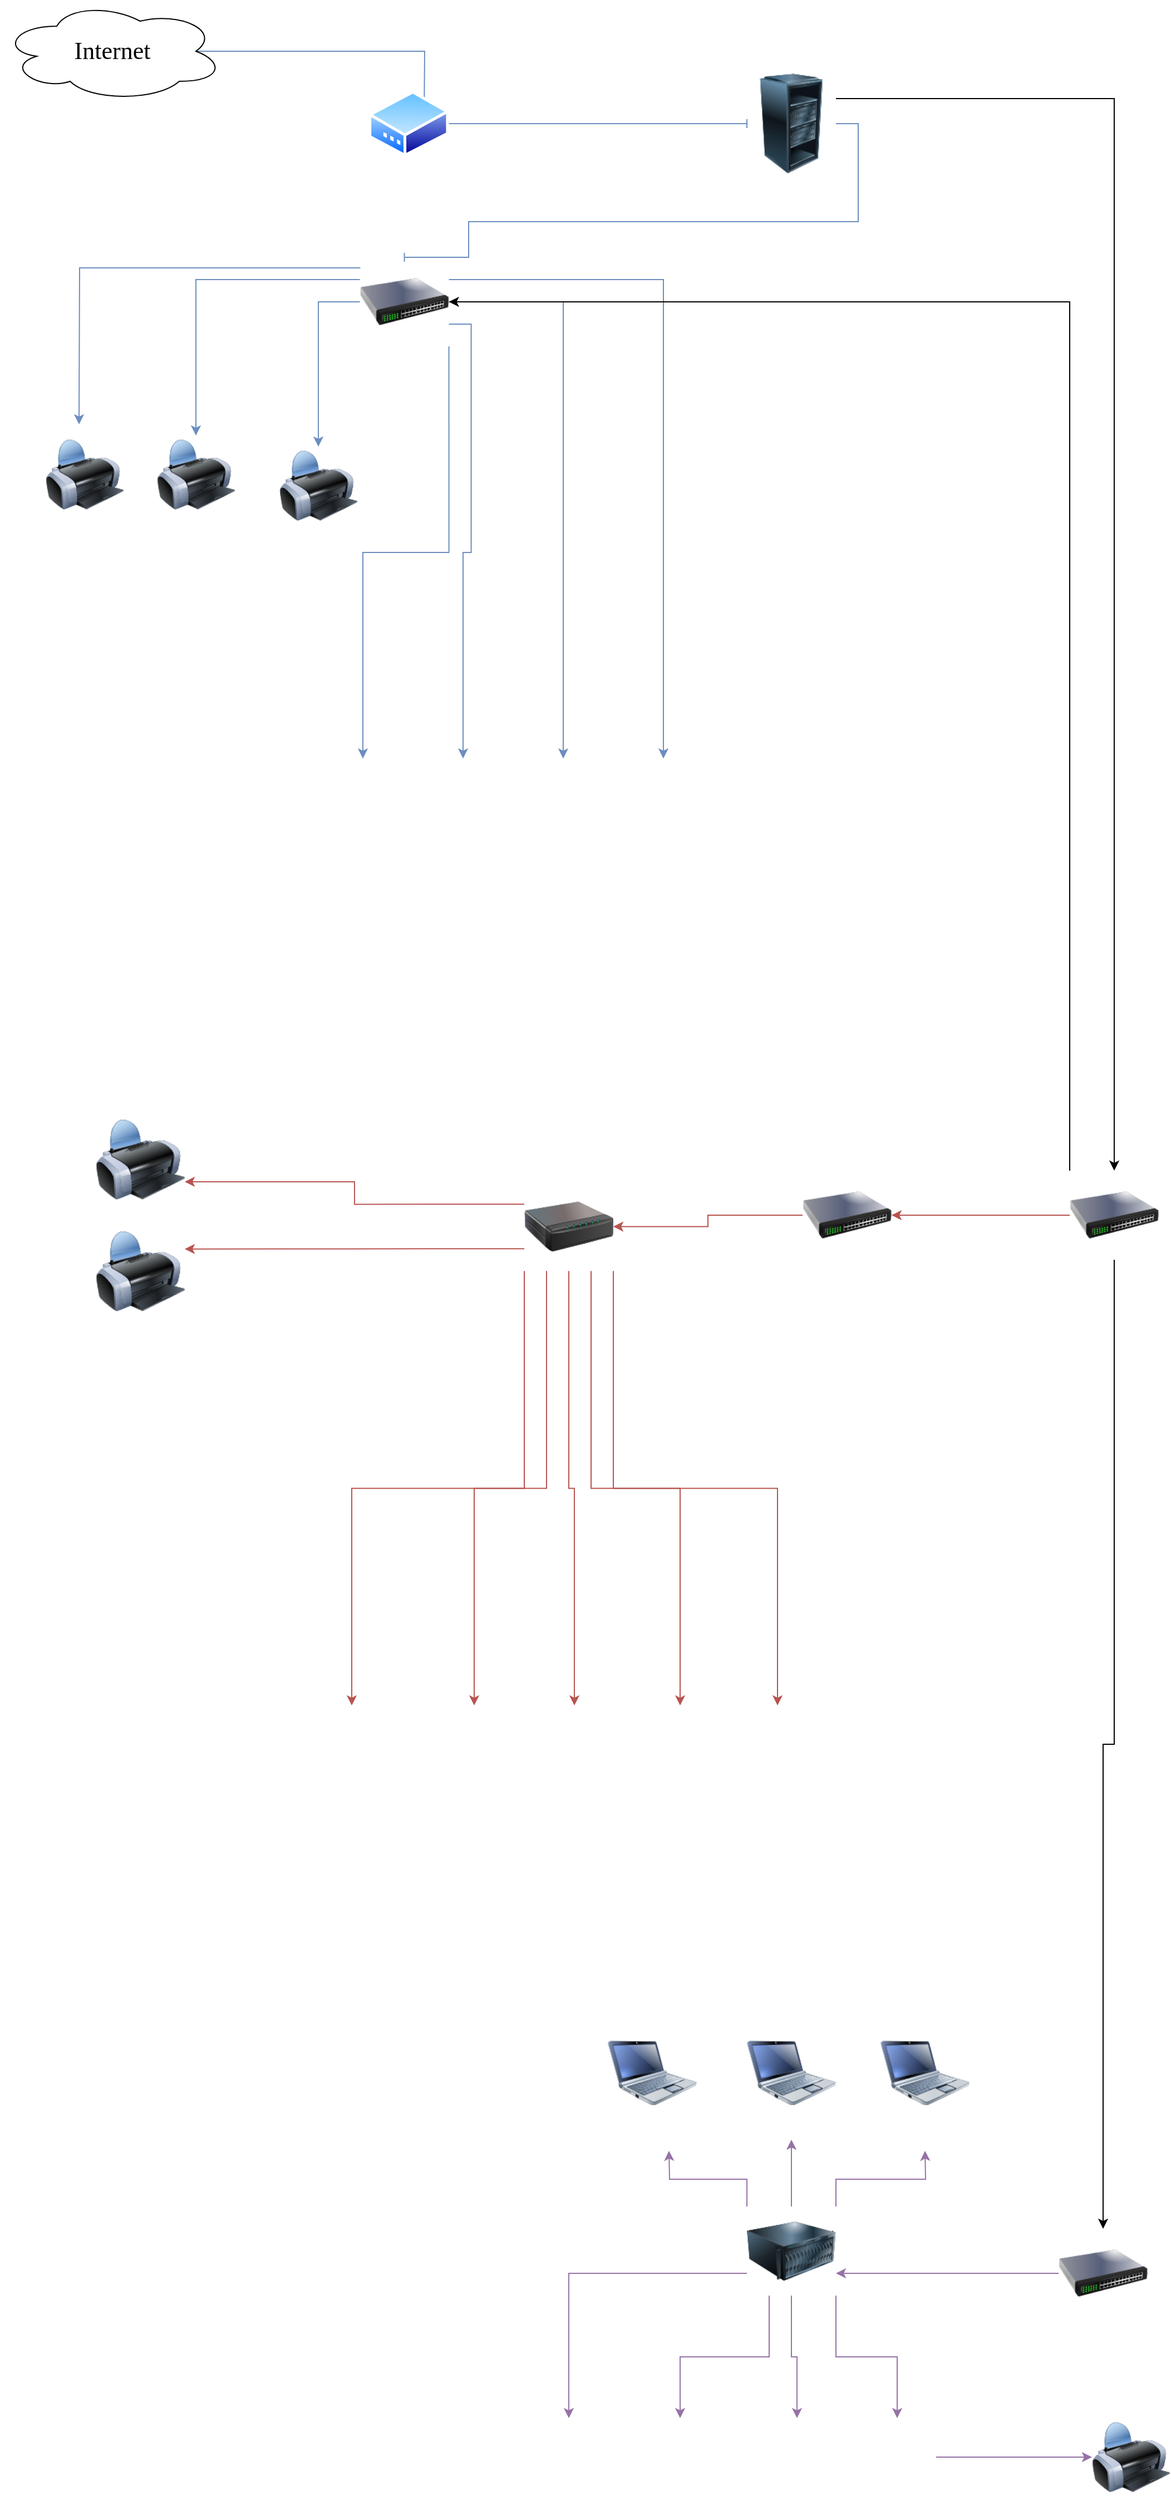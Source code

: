 <mxfile version="23.1.7" type="device">
  <diagram id="wVERiQO9pAQlOKN3dyWn" name="Página-1">
    <mxGraphModel dx="1400" dy="753" grid="1" gridSize="10" guides="1" tooltips="1" connect="1" arrows="1" fold="1" page="1" pageScale="1" pageWidth="1169" pageHeight="827" math="0" shadow="0">
      <root>
        <mxCell id="0" />
        <mxCell id="1" parent="0" />
        <mxCell id="Sfp3jzlEu73U9fcvL78k-5" style="edgeStyle=orthogonalEdgeStyle;rounded=0;orthogonalLoop=1;jettySize=auto;html=1;exitX=0.875;exitY=0.5;exitDx=0;exitDy=0;exitPerimeter=0;endArrow=baseDash;endFill=0;fillColor=#dae8fc;strokeColor=#6c8ebf;" parent="1" source="Sfp3jzlEu73U9fcvL78k-1" edge="1">
          <mxGeometry relative="1" as="geometry">
            <mxPoint x="380" y="110" as="targetPoint" />
          </mxGeometry>
        </mxCell>
        <mxCell id="Sfp3jzlEu73U9fcvL78k-1" value="&lt;font style=&quot;font-size: 22px;&quot; face=&quot;Verdana&quot;&gt;Internet&lt;/font&gt;" style="ellipse;shape=cloud;whiteSpace=wrap;html=1;fillColor=none;" parent="1" vertex="1">
          <mxGeometry width="200" height="90" as="geometry" />
        </mxCell>
        <mxCell id="Sfp3jzlEu73U9fcvL78k-7" style="edgeStyle=orthogonalEdgeStyle;rounded=0;orthogonalLoop=1;jettySize=auto;html=1;endArrow=baseDash;endFill=0;fillColor=#dae8fc;strokeColor=#6c8ebf;" parent="1" source="Sfp3jzlEu73U9fcvL78k-6" target="Sfp3jzlEu73U9fcvL78k-8" edge="1">
          <mxGeometry relative="1" as="geometry">
            <mxPoint x="90" y="260" as="targetPoint" />
          </mxGeometry>
        </mxCell>
        <mxCell id="Sfp3jzlEu73U9fcvL78k-6" value="" style="image;aspect=fixed;perimeter=ellipsePerimeter;html=1;align=center;shadow=0;dashed=0;spacingTop=3;image=img/lib/active_directory/modem.svg;" parent="1" vertex="1">
          <mxGeometry x="330" y="80" width="72.29" height="60" as="geometry" />
        </mxCell>
        <mxCell id="L_c3y3DaQQXybOgKE99d-23" style="edgeStyle=orthogonalEdgeStyle;rounded=0;orthogonalLoop=1;jettySize=auto;html=1;exitX=1;exitY=0.25;exitDx=0;exitDy=0;" edge="1" parent="1" source="Sfp3jzlEu73U9fcvL78k-8" target="L_c3y3DaQQXybOgKE99d-53">
          <mxGeometry relative="1" as="geometry">
            <mxPoint x="990" y="1050" as="targetPoint" />
          </mxGeometry>
        </mxCell>
        <mxCell id="Sfp3jzlEu73U9fcvL78k-8" value="" style="image;html=1;image=img/lib/clip_art/computers/Server_Rack_Partial_128x128.png" parent="1" vertex="1">
          <mxGeometry x="670" y="65" width="80" height="90" as="geometry" />
        </mxCell>
        <mxCell id="Sfp3jzlEu73U9fcvL78k-11" value="" style="edgeStyle=orthogonalEdgeStyle;rounded=0;orthogonalLoop=1;jettySize=auto;html=1;exitX=1;exitY=0.5;exitDx=0;exitDy=0;endArrow=baseDash;endFill=0;fillColor=#dae8fc;strokeColor=#6c8ebf;entryX=0.5;entryY=0;entryDx=0;entryDy=0;" parent="1" source="Sfp3jzlEu73U9fcvL78k-8" target="L_c3y3DaQQXybOgKE99d-54" edge="1">
          <mxGeometry relative="1" as="geometry">
            <mxPoint x="420" y="240" as="targetPoint" />
            <mxPoint x="120" y="205" as="sourcePoint" />
            <Array as="points">
              <mxPoint x="770" y="110" />
              <mxPoint x="770" y="198" />
              <mxPoint x="420" y="198" />
              <mxPoint x="420" y="230" />
            </Array>
          </mxGeometry>
        </mxCell>
        <mxCell id="Sfp3jzlEu73U9fcvL78k-20" style="edgeStyle=orthogonalEdgeStyle;rounded=0;orthogonalLoop=1;jettySize=auto;html=1;exitX=0.005;exitY=0.119;exitDx=0;exitDy=0;fillColor=#dae8fc;strokeColor=#6c8ebf;exitPerimeter=0;" parent="1" source="L_c3y3DaQQXybOgKE99d-54" edge="1">
          <mxGeometry relative="1" as="geometry">
            <mxPoint x="70" y="380" as="targetPoint" />
            <mxPoint x="440" y="320" as="sourcePoint" />
          </mxGeometry>
        </mxCell>
        <mxCell id="Sfp3jzlEu73U9fcvL78k-21" style="edgeStyle=orthogonalEdgeStyle;rounded=0;orthogonalLoop=1;jettySize=auto;html=1;exitX=0;exitY=0.25;exitDx=0;exitDy=0;entryX=0.5;entryY=0;entryDx=0;entryDy=0;fillColor=#dae8fc;strokeColor=#6c8ebf;" parent="1" source="L_c3y3DaQQXybOgKE99d-54" target="Sfp3jzlEu73U9fcvL78k-13" edge="1">
          <mxGeometry relative="1" as="geometry">
            <mxPoint x="420" y="320" as="sourcePoint" />
          </mxGeometry>
        </mxCell>
        <mxCell id="Sfp3jzlEu73U9fcvL78k-22" style="edgeStyle=orthogonalEdgeStyle;rounded=0;orthogonalLoop=1;jettySize=auto;html=1;exitX=0;exitY=0.5;exitDx=0;exitDy=0;entryX=0.5;entryY=0;entryDx=0;entryDy=0;fillColor=#dae8fc;strokeColor=#6c8ebf;" parent="1" source="L_c3y3DaQQXybOgKE99d-54" target="Sfp3jzlEu73U9fcvL78k-14" edge="1">
          <mxGeometry relative="1" as="geometry">
            <mxPoint x="380" y="320" as="sourcePoint" />
          </mxGeometry>
        </mxCell>
        <mxCell id="Sfp3jzlEu73U9fcvL78k-29" style="edgeStyle=orthogonalEdgeStyle;rounded=0;orthogonalLoop=1;jettySize=auto;html=1;exitX=1;exitY=0.25;exitDx=0;exitDy=0;entryX=0.5;entryY=0;entryDx=0;entryDy=0;fillColor=#dae8fc;strokeColor=#6c8ebf;" parent="1" source="L_c3y3DaQQXybOgKE99d-54" target="Sfp3jzlEu73U9fcvL78k-26" edge="1">
          <mxGeometry relative="1" as="geometry">
            <mxPoint x="460" y="260" as="sourcePoint" />
          </mxGeometry>
        </mxCell>
        <mxCell id="Sfp3jzlEu73U9fcvL78k-30" style="edgeStyle=orthogonalEdgeStyle;rounded=0;orthogonalLoop=1;jettySize=auto;html=1;exitX=1;exitY=0.5;exitDx=0;exitDy=0;fillColor=#dae8fc;strokeColor=#6c8ebf;" parent="1" source="L_c3y3DaQQXybOgKE99d-54" target="Sfp3jzlEu73U9fcvL78k-25" edge="1">
          <mxGeometry relative="1" as="geometry">
            <mxPoint x="460" y="280" as="sourcePoint" />
          </mxGeometry>
        </mxCell>
        <mxCell id="Sfp3jzlEu73U9fcvL78k-31" style="edgeStyle=orthogonalEdgeStyle;rounded=0;orthogonalLoop=1;jettySize=auto;html=1;exitX=1;exitY=0.75;exitDx=0;exitDy=0;fillColor=#dae8fc;strokeColor=#6c8ebf;" parent="1" source="L_c3y3DaQQXybOgKE99d-54" target="Sfp3jzlEu73U9fcvL78k-24" edge="1">
          <mxGeometry relative="1" as="geometry">
            <mxPoint x="460" y="300" as="sourcePoint" />
          </mxGeometry>
        </mxCell>
        <mxCell id="Sfp3jzlEu73U9fcvL78k-12" value="" style="image;html=1;image=img/lib/clip_art/computers/Printer_128x128.png" parent="1" vertex="1">
          <mxGeometry x="40" y="390" width="70" height="70" as="geometry" />
        </mxCell>
        <mxCell id="Sfp3jzlEu73U9fcvL78k-13" value="" style="image;html=1;image=img/lib/clip_art/computers/Printer_128x128.png" parent="1" vertex="1">
          <mxGeometry x="140" y="390" width="70" height="70" as="geometry" />
        </mxCell>
        <mxCell id="Sfp3jzlEu73U9fcvL78k-14" value="" style="image;html=1;image=img/lib/clip_art/computers/Printer_128x128.png" parent="1" vertex="1">
          <mxGeometry x="250" y="400" width="70" height="70" as="geometry" />
        </mxCell>
        <mxCell id="Sfp3jzlEu73U9fcvL78k-23" value="" style="shape=image;html=1;verticalAlign=top;verticalLabelPosition=bottom;labelBackgroundColor=#ffffff;imageAspect=0;aspect=fixed;image=https://cdn2.iconfinder.com/data/icons/crystalproject/128x128/apps/mycomputer.png" parent="1" vertex="1">
          <mxGeometry x="280" y="1530.16" width="70" height="70" as="geometry" />
        </mxCell>
        <mxCell id="Sfp3jzlEu73U9fcvL78k-24" value="" style="shape=image;html=1;verticalAlign=top;verticalLabelPosition=bottom;labelBackgroundColor=#ffffff;imageAspect=0;aspect=fixed;image=https://cdn2.iconfinder.com/data/icons/crystalproject/128x128/apps/mycomputer.png" parent="1" vertex="1">
          <mxGeometry x="380" y="680" width="70" height="70" as="geometry" />
        </mxCell>
        <mxCell id="Sfp3jzlEu73U9fcvL78k-25" value="" style="shape=image;html=1;verticalAlign=top;verticalLabelPosition=bottom;labelBackgroundColor=#ffffff;imageAspect=0;aspect=fixed;image=https://cdn2.iconfinder.com/data/icons/crystalproject/128x128/apps/mycomputer.png" parent="1" vertex="1">
          <mxGeometry x="470" y="680" width="70" height="70" as="geometry" />
        </mxCell>
        <mxCell id="Sfp3jzlEu73U9fcvL78k-26" value="" style="shape=image;html=1;verticalAlign=top;verticalLabelPosition=bottom;labelBackgroundColor=#ffffff;imageAspect=0;aspect=fixed;image=https://cdn2.iconfinder.com/data/icons/crystalproject/128x128/apps/mycomputer.png" parent="1" vertex="1">
          <mxGeometry x="560" y="680" width="70" height="70" as="geometry" />
        </mxCell>
        <mxCell id="L_c3y3DaQQXybOgKE99d-15" style="edgeStyle=orthogonalEdgeStyle;rounded=0;orthogonalLoop=1;jettySize=auto;html=1;exitX=1;exitY=1;exitDx=0;exitDy=0;entryX=0.25;entryY=0;entryDx=0;entryDy=0;fillColor=#f8cecc;strokeColor=#b85450;" edge="1" parent="1" source="L_c3y3DaQQXybOgKE99d-1" target="L_c3y3DaQQXybOgKE99d-13">
          <mxGeometry relative="1" as="geometry">
            <mxPoint x="685" y="1410.16" as="targetPoint" />
          </mxGeometry>
        </mxCell>
        <mxCell id="L_c3y3DaQQXybOgKE99d-16" style="edgeStyle=orthogonalEdgeStyle;rounded=0;orthogonalLoop=1;jettySize=auto;html=1;exitX=0.75;exitY=1;exitDx=0;exitDy=0;fillColor=#f8cecc;strokeColor=#b85450;" edge="1" parent="1" source="L_c3y3DaQQXybOgKE99d-1" target="L_c3y3DaQQXybOgKE99d-12">
          <mxGeometry relative="1" as="geometry">
            <mxPoint x="595" y="1340.16" as="targetPoint" />
          </mxGeometry>
        </mxCell>
        <mxCell id="L_c3y3DaQQXybOgKE99d-17" style="edgeStyle=orthogonalEdgeStyle;rounded=0;orthogonalLoop=1;jettySize=auto;html=1;exitX=0.5;exitY=1;exitDx=0;exitDy=0;entryX=0.5;entryY=0;entryDx=0;entryDy=0;fillColor=#f8cecc;strokeColor=#b85450;" edge="1" parent="1" source="L_c3y3DaQQXybOgKE99d-1" target="L_c3y3DaQQXybOgKE99d-11">
          <mxGeometry relative="1" as="geometry">
            <mxPoint x="495" y="1340.16" as="targetPoint" />
          </mxGeometry>
        </mxCell>
        <mxCell id="L_c3y3DaQQXybOgKE99d-18" style="edgeStyle=orthogonalEdgeStyle;rounded=0;orthogonalLoop=1;jettySize=auto;html=1;exitX=0.25;exitY=1;exitDx=0;exitDy=0;entryX=0.5;entryY=0;entryDx=0;entryDy=0;fillColor=#f8cecc;strokeColor=#b85450;" edge="1" parent="1" source="L_c3y3DaQQXybOgKE99d-1" target="L_c3y3DaQQXybOgKE99d-10">
          <mxGeometry relative="1" as="geometry">
            <mxPoint x="405" y="1320.16" as="targetPoint" />
          </mxGeometry>
        </mxCell>
        <mxCell id="L_c3y3DaQQXybOgKE99d-19" style="edgeStyle=orthogonalEdgeStyle;rounded=0;orthogonalLoop=1;jettySize=auto;html=1;exitX=0;exitY=1;exitDx=0;exitDy=0;entryX=0.5;entryY=0;entryDx=0;entryDy=0;fillColor=#f8cecc;strokeColor=#b85450;" edge="1" parent="1" source="L_c3y3DaQQXybOgKE99d-1" target="Sfp3jzlEu73U9fcvL78k-23">
          <mxGeometry relative="1" as="geometry">
            <mxPoint x="305" y="1350.16" as="targetPoint" />
          </mxGeometry>
        </mxCell>
        <mxCell id="L_c3y3DaQQXybOgKE99d-20" style="edgeStyle=orthogonalEdgeStyle;rounded=0;orthogonalLoop=1;jettySize=auto;html=1;exitX=0;exitY=0.25;exitDx=0;exitDy=0;entryX=1;entryY=0.75;entryDx=0;entryDy=0;fillColor=#f8cecc;strokeColor=#b85450;" edge="1" parent="1" source="L_c3y3DaQQXybOgKE99d-1" target="L_c3y3DaQQXybOgKE99d-4">
          <mxGeometry relative="1" as="geometry">
            <mxPoint x="85" y="1060.16" as="targetPoint" />
          </mxGeometry>
        </mxCell>
        <mxCell id="L_c3y3DaQQXybOgKE99d-21" style="edgeStyle=orthogonalEdgeStyle;rounded=0;orthogonalLoop=1;jettySize=auto;html=1;exitX=0;exitY=0.75;exitDx=0;exitDy=0;entryX=1;entryY=0.25;entryDx=0;entryDy=0;fillColor=#f8cecc;strokeColor=#b85450;" edge="1" parent="1" source="L_c3y3DaQQXybOgKE99d-1" target="L_c3y3DaQQXybOgKE99d-5">
          <mxGeometry relative="1" as="geometry">
            <mxPoint x="95" y="1130.16" as="targetPoint" />
          </mxGeometry>
        </mxCell>
        <mxCell id="L_c3y3DaQQXybOgKE99d-1" value="" style="image;html=1;image=img/lib/clip_art/networking/Print_Server_128x128.png" vertex="1" parent="1">
          <mxGeometry x="470" y="1060.16" width="80" height="80" as="geometry" />
        </mxCell>
        <mxCell id="L_c3y3DaQQXybOgKE99d-4" value="" style="image;html=1;image=img/lib/clip_art/computers/Printer_128x128.png" vertex="1" parent="1">
          <mxGeometry x="85" y="999.997" width="80" height="80" as="geometry" />
        </mxCell>
        <mxCell id="L_c3y3DaQQXybOgKE99d-5" value="" style="image;html=1;image=img/lib/clip_art/computers/Printer_128x128.png" vertex="1" parent="1">
          <mxGeometry x="85" y="1100.33" width="80" height="80" as="geometry" />
        </mxCell>
        <mxCell id="L_c3y3DaQQXybOgKE99d-10" value="" style="shape=image;html=1;verticalAlign=top;verticalLabelPosition=bottom;labelBackgroundColor=#ffffff;imageAspect=0;aspect=fixed;image=https://cdn2.iconfinder.com/data/icons/crystalproject/128x128/apps/mycomputer.png" vertex="1" parent="1">
          <mxGeometry x="390" y="1530.16" width="70" height="70" as="geometry" />
        </mxCell>
        <mxCell id="L_c3y3DaQQXybOgKE99d-11" value="" style="shape=image;html=1;verticalAlign=top;verticalLabelPosition=bottom;labelBackgroundColor=#ffffff;imageAspect=0;aspect=fixed;image=https://cdn2.iconfinder.com/data/icons/crystalproject/128x128/apps/mycomputer.png" vertex="1" parent="1">
          <mxGeometry x="480" y="1530.16" width="70" height="70" as="geometry" />
        </mxCell>
        <mxCell id="L_c3y3DaQQXybOgKE99d-12" value="" style="shape=image;html=1;verticalAlign=top;verticalLabelPosition=bottom;labelBackgroundColor=#ffffff;imageAspect=0;aspect=fixed;image=https://cdn2.iconfinder.com/data/icons/crystalproject/128x128/apps/mycomputer.png" vertex="1" parent="1">
          <mxGeometry x="575" y="1530.16" width="70" height="70" as="geometry" />
        </mxCell>
        <mxCell id="L_c3y3DaQQXybOgKE99d-13" value="" style="shape=image;html=1;verticalAlign=top;verticalLabelPosition=bottom;labelBackgroundColor=#ffffff;imageAspect=0;aspect=fixed;image=https://cdn2.iconfinder.com/data/icons/crystalproject/128x128/apps/mycomputer.png" vertex="1" parent="1">
          <mxGeometry x="680" y="1530.16" width="70" height="70" as="geometry" />
        </mxCell>
        <mxCell id="L_c3y3DaQQXybOgKE99d-25" style="edgeStyle=orthogonalEdgeStyle;rounded=0;orthogonalLoop=1;jettySize=auto;html=1;exitX=0;exitY=0.5;exitDx=0;exitDy=0;entryX=1;entryY=0.5;entryDx=0;entryDy=0;fillColor=#f8cecc;strokeColor=#b85450;" edge="1" parent="1" source="L_c3y3DaQQXybOgKE99d-53" target="L_c3y3DaQQXybOgKE99d-31">
          <mxGeometry relative="1" as="geometry">
            <mxPoint x="950" y="1090" as="sourcePoint" />
            <mxPoint x="800" y="1090.0" as="targetPoint" />
          </mxGeometry>
        </mxCell>
        <mxCell id="L_c3y3DaQQXybOgKE99d-30" style="edgeStyle=orthogonalEdgeStyle;rounded=0;orthogonalLoop=1;jettySize=auto;html=1;entryX=0.5;entryY=0;entryDx=0;entryDy=0;" edge="1" parent="1" source="L_c3y3DaQQXybOgKE99d-53" target="L_c3y3DaQQXybOgKE99d-33">
          <mxGeometry relative="1" as="geometry">
            <mxPoint x="990" y="1130" as="sourcePoint" />
            <mxPoint x="990" y="1988" as="targetPoint" />
          </mxGeometry>
        </mxCell>
        <mxCell id="L_c3y3DaQQXybOgKE99d-26" style="edgeStyle=orthogonalEdgeStyle;rounded=0;orthogonalLoop=1;jettySize=auto;html=1;exitX=0;exitY=0.5;exitDx=0;exitDy=0;fillColor=#f8cecc;strokeColor=#b85450;" edge="1" parent="1" source="L_c3y3DaQQXybOgKE99d-31" target="L_c3y3DaQQXybOgKE99d-1">
          <mxGeometry relative="1" as="geometry">
            <mxPoint x="720" y="1090.0" as="sourcePoint" />
          </mxGeometry>
        </mxCell>
        <mxCell id="L_c3y3DaQQXybOgKE99d-31" value="" style="image;html=1;image=img/lib/clip_art/networking/Switch_128x128.png" vertex="1" parent="1">
          <mxGeometry x="720" y="1050" width="80" height="80" as="geometry" />
        </mxCell>
        <mxCell id="L_c3y3DaQQXybOgKE99d-35" style="edgeStyle=orthogonalEdgeStyle;rounded=0;orthogonalLoop=1;jettySize=auto;html=1;exitX=0;exitY=0.5;exitDx=0;exitDy=0;entryX=1;entryY=0.75;entryDx=0;entryDy=0;fillColor=#e1d5e7;strokeColor=#9673a6;" edge="1" parent="1" source="L_c3y3DaQQXybOgKE99d-33" target="L_c3y3DaQQXybOgKE99d-34">
          <mxGeometry relative="1" as="geometry" />
        </mxCell>
        <mxCell id="L_c3y3DaQQXybOgKE99d-33" value="" style="image;html=1;image=img/lib/clip_art/networking/Switch_128x128.png" vertex="1" parent="1">
          <mxGeometry x="950" y="2000" width="80" height="80" as="geometry" />
        </mxCell>
        <mxCell id="L_c3y3DaQQXybOgKE99d-40" style="edgeStyle=orthogonalEdgeStyle;rounded=0;orthogonalLoop=1;jettySize=auto;html=1;exitX=1;exitY=1;exitDx=0;exitDy=0;entryX=0.5;entryY=0;entryDx=0;entryDy=0;fillColor=#e1d5e7;strokeColor=#9673a6;" edge="1" parent="1" source="L_c3y3DaQQXybOgKE99d-34" target="L_c3y3DaQQXybOgKE99d-36">
          <mxGeometry relative="1" as="geometry">
            <mxPoint x="800" y="2150" as="targetPoint" />
          </mxGeometry>
        </mxCell>
        <mxCell id="L_c3y3DaQQXybOgKE99d-41" style="edgeStyle=orthogonalEdgeStyle;rounded=0;orthogonalLoop=1;jettySize=auto;html=1;exitX=0.5;exitY=1;exitDx=0;exitDy=0;entryX=0.5;entryY=0;entryDx=0;entryDy=0;fillColor=#e1d5e7;strokeColor=#9673a6;" edge="1" parent="1" source="L_c3y3DaQQXybOgKE99d-34" target="L_c3y3DaQQXybOgKE99d-37">
          <mxGeometry relative="1" as="geometry">
            <mxPoint x="710" y="2150" as="targetPoint" />
          </mxGeometry>
        </mxCell>
        <mxCell id="L_c3y3DaQQXybOgKE99d-42" style="edgeStyle=orthogonalEdgeStyle;rounded=0;orthogonalLoop=1;jettySize=auto;html=1;exitX=0.25;exitY=1;exitDx=0;exitDy=0;entryX=0.5;entryY=0;entryDx=0;entryDy=0;fillColor=#e1d5e7;strokeColor=#9673a6;" edge="1" parent="1" source="L_c3y3DaQQXybOgKE99d-34" target="L_c3y3DaQQXybOgKE99d-38">
          <mxGeometry relative="1" as="geometry">
            <mxPoint x="610" y="2150" as="targetPoint" />
          </mxGeometry>
        </mxCell>
        <mxCell id="L_c3y3DaQQXybOgKE99d-44" style="edgeStyle=orthogonalEdgeStyle;rounded=0;orthogonalLoop=1;jettySize=auto;html=1;exitX=0;exitY=0.75;exitDx=0;exitDy=0;entryX=0.5;entryY=0;entryDx=0;entryDy=0;fillColor=#e1d5e7;strokeColor=#9673a6;" edge="1" parent="1" source="L_c3y3DaQQXybOgKE99d-34" target="L_c3y3DaQQXybOgKE99d-39">
          <mxGeometry relative="1" as="geometry">
            <mxPoint x="510" y="2150" as="targetPoint" />
          </mxGeometry>
        </mxCell>
        <mxCell id="L_c3y3DaQQXybOgKE99d-50" style="edgeStyle=orthogonalEdgeStyle;rounded=0;orthogonalLoop=1;jettySize=auto;html=1;exitX=0;exitY=0;exitDx=0;exitDy=0;fillColor=#e1d5e7;strokeColor=#9673a6;" edge="1" parent="1" source="L_c3y3DaQQXybOgKE99d-34">
          <mxGeometry relative="1" as="geometry">
            <mxPoint x="600" y="1930" as="targetPoint" />
          </mxGeometry>
        </mxCell>
        <mxCell id="L_c3y3DaQQXybOgKE99d-51" style="edgeStyle=orthogonalEdgeStyle;rounded=0;orthogonalLoop=1;jettySize=auto;html=1;exitX=0.5;exitY=0;exitDx=0;exitDy=0;fillColor=#e1d5e7;strokeColor=#9673a6;" edge="1" parent="1" source="L_c3y3DaQQXybOgKE99d-34">
          <mxGeometry relative="1" as="geometry">
            <mxPoint x="710" y="1920" as="targetPoint" />
          </mxGeometry>
        </mxCell>
        <mxCell id="L_c3y3DaQQXybOgKE99d-52" style="edgeStyle=orthogonalEdgeStyle;rounded=0;orthogonalLoop=1;jettySize=auto;html=1;exitX=1;exitY=0;exitDx=0;exitDy=0;fillColor=#e1d5e7;strokeColor=#9673a6;" edge="1" parent="1" source="L_c3y3DaQQXybOgKE99d-34">
          <mxGeometry relative="1" as="geometry">
            <mxPoint x="830" y="1930" as="targetPoint" />
          </mxGeometry>
        </mxCell>
        <mxCell id="L_c3y3DaQQXybOgKE99d-34" value="" style="image;html=1;image=img/lib/clip_art/computers/Server_128x128.png" vertex="1" parent="1">
          <mxGeometry x="670" y="1980" width="80" height="80" as="geometry" />
        </mxCell>
        <mxCell id="L_c3y3DaQQXybOgKE99d-46" style="edgeStyle=orthogonalEdgeStyle;rounded=0;orthogonalLoop=1;jettySize=auto;html=1;exitX=1;exitY=0.5;exitDx=0;exitDy=0;entryX=0;entryY=0.5;entryDx=0;entryDy=0;fillColor=#e1d5e7;strokeColor=#9673a6;" edge="1" parent="1" source="L_c3y3DaQQXybOgKE99d-36" target="L_c3y3DaQQXybOgKE99d-45">
          <mxGeometry relative="1" as="geometry" />
        </mxCell>
        <mxCell id="L_c3y3DaQQXybOgKE99d-36" value="" style="shape=image;html=1;verticalAlign=top;verticalLabelPosition=bottom;labelBackgroundColor=#ffffff;imageAspect=0;aspect=fixed;image=https://cdn2.iconfinder.com/data/icons/crystalproject/128x128/apps/mycomputer.png" vertex="1" parent="1">
          <mxGeometry x="770" y="2170" width="70" height="70" as="geometry" />
        </mxCell>
        <mxCell id="L_c3y3DaQQXybOgKE99d-37" value="" style="shape=image;html=1;verticalAlign=top;verticalLabelPosition=bottom;labelBackgroundColor=#ffffff;imageAspect=0;aspect=fixed;image=https://cdn2.iconfinder.com/data/icons/crystalproject/128x128/apps/mycomputer.png" vertex="1" parent="1">
          <mxGeometry x="680" y="2170" width="70" height="70" as="geometry" />
        </mxCell>
        <mxCell id="L_c3y3DaQQXybOgKE99d-38" value="" style="shape=image;html=1;verticalAlign=top;verticalLabelPosition=bottom;labelBackgroundColor=#ffffff;imageAspect=0;aspect=fixed;image=https://cdn2.iconfinder.com/data/icons/crystalproject/128x128/apps/mycomputer.png" vertex="1" parent="1">
          <mxGeometry x="575" y="2170" width="70" height="70" as="geometry" />
        </mxCell>
        <mxCell id="L_c3y3DaQQXybOgKE99d-39" value="" style="shape=image;html=1;verticalAlign=top;verticalLabelPosition=bottom;labelBackgroundColor=#ffffff;imageAspect=0;aspect=fixed;image=https://cdn2.iconfinder.com/data/icons/crystalproject/128x128/apps/mycomputer.png" vertex="1" parent="1">
          <mxGeometry x="475" y="2170" width="70" height="70" as="geometry" />
        </mxCell>
        <mxCell id="L_c3y3DaQQXybOgKE99d-45" value="" style="image;html=1;image=img/lib/clip_art/computers/Printer_128x128.png" vertex="1" parent="1">
          <mxGeometry x="980" y="2167.5" width="70" height="75" as="geometry" />
        </mxCell>
        <mxCell id="L_c3y3DaQQXybOgKE99d-47" value="" style="image;html=1;image=img/lib/clip_art/computers/Netbook_128x128.png" vertex="1" parent="1">
          <mxGeometry x="790" y="1820" width="80" height="80" as="geometry" />
        </mxCell>
        <mxCell id="L_c3y3DaQQXybOgKE99d-48" value="" style="image;html=1;image=img/lib/clip_art/computers/Netbook_128x128.png" vertex="1" parent="1">
          <mxGeometry x="670" y="1820" width="80" height="80" as="geometry" />
        </mxCell>
        <mxCell id="L_c3y3DaQQXybOgKE99d-49" value="" style="image;html=1;image=img/lib/clip_art/computers/Netbook_128x128.png" vertex="1" parent="1">
          <mxGeometry x="545" y="1820" width="80" height="80" as="geometry" />
        </mxCell>
        <mxCell id="L_c3y3DaQQXybOgKE99d-59" style="edgeStyle=orthogonalEdgeStyle;rounded=0;orthogonalLoop=1;jettySize=auto;html=1;exitX=0;exitY=0;exitDx=0;exitDy=0;entryX=1;entryY=0.5;entryDx=0;entryDy=0;" edge="1" parent="1" source="L_c3y3DaQQXybOgKE99d-53" target="L_c3y3DaQQXybOgKE99d-54">
          <mxGeometry relative="1" as="geometry">
            <mxPoint x="960" y="630" as="targetPoint" />
          </mxGeometry>
        </mxCell>
        <mxCell id="L_c3y3DaQQXybOgKE99d-53" value="" style="image;html=1;image=img/lib/clip_art/networking/Switch_128x128.png" vertex="1" parent="1">
          <mxGeometry x="960" y="1050" width="80" height="80" as="geometry" />
        </mxCell>
        <mxCell id="L_c3y3DaQQXybOgKE99d-56" style="edgeStyle=orthogonalEdgeStyle;rounded=0;orthogonalLoop=1;jettySize=auto;html=1;exitX=1;exitY=1;exitDx=0;exitDy=0;entryX=0.5;entryY=0;entryDx=0;entryDy=0;fillColor=#dae8fc;strokeColor=#6c8ebf;" edge="1" parent="1" source="L_c3y3DaQQXybOgKE99d-54" target="L_c3y3DaQQXybOgKE99d-55">
          <mxGeometry relative="1" as="geometry" />
        </mxCell>
        <mxCell id="L_c3y3DaQQXybOgKE99d-54" value="" style="image;html=1;image=img/lib/clip_art/networking/Switch_128x128.png" vertex="1" parent="1">
          <mxGeometry x="322.29" y="230" width="80" height="80" as="geometry" />
        </mxCell>
        <mxCell id="L_c3y3DaQQXybOgKE99d-55" value="" style="shape=image;html=1;verticalAlign=top;verticalLabelPosition=bottom;labelBackgroundColor=#ffffff;imageAspect=0;aspect=fixed;image=https://cdn2.iconfinder.com/data/icons/crystalproject/128x128/apps/mycomputer.png" vertex="1" parent="1">
          <mxGeometry x="290" y="680" width="70" height="70" as="geometry" />
        </mxCell>
      </root>
    </mxGraphModel>
  </diagram>
</mxfile>

